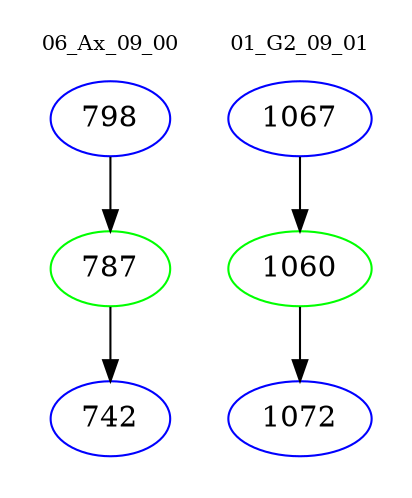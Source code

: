 digraph{
subgraph cluster_0 {
color = white
label = "06_Ax_09_00";
fontsize=10;
T0_798 [label="798", color="blue"]
T0_798 -> T0_787 [color="black"]
T0_787 [label="787", color="green"]
T0_787 -> T0_742 [color="black"]
T0_742 [label="742", color="blue"]
}
subgraph cluster_1 {
color = white
label = "01_G2_09_01";
fontsize=10;
T1_1067 [label="1067", color="blue"]
T1_1067 -> T1_1060 [color="black"]
T1_1060 [label="1060", color="green"]
T1_1060 -> T1_1072 [color="black"]
T1_1072 [label="1072", color="blue"]
}
}
